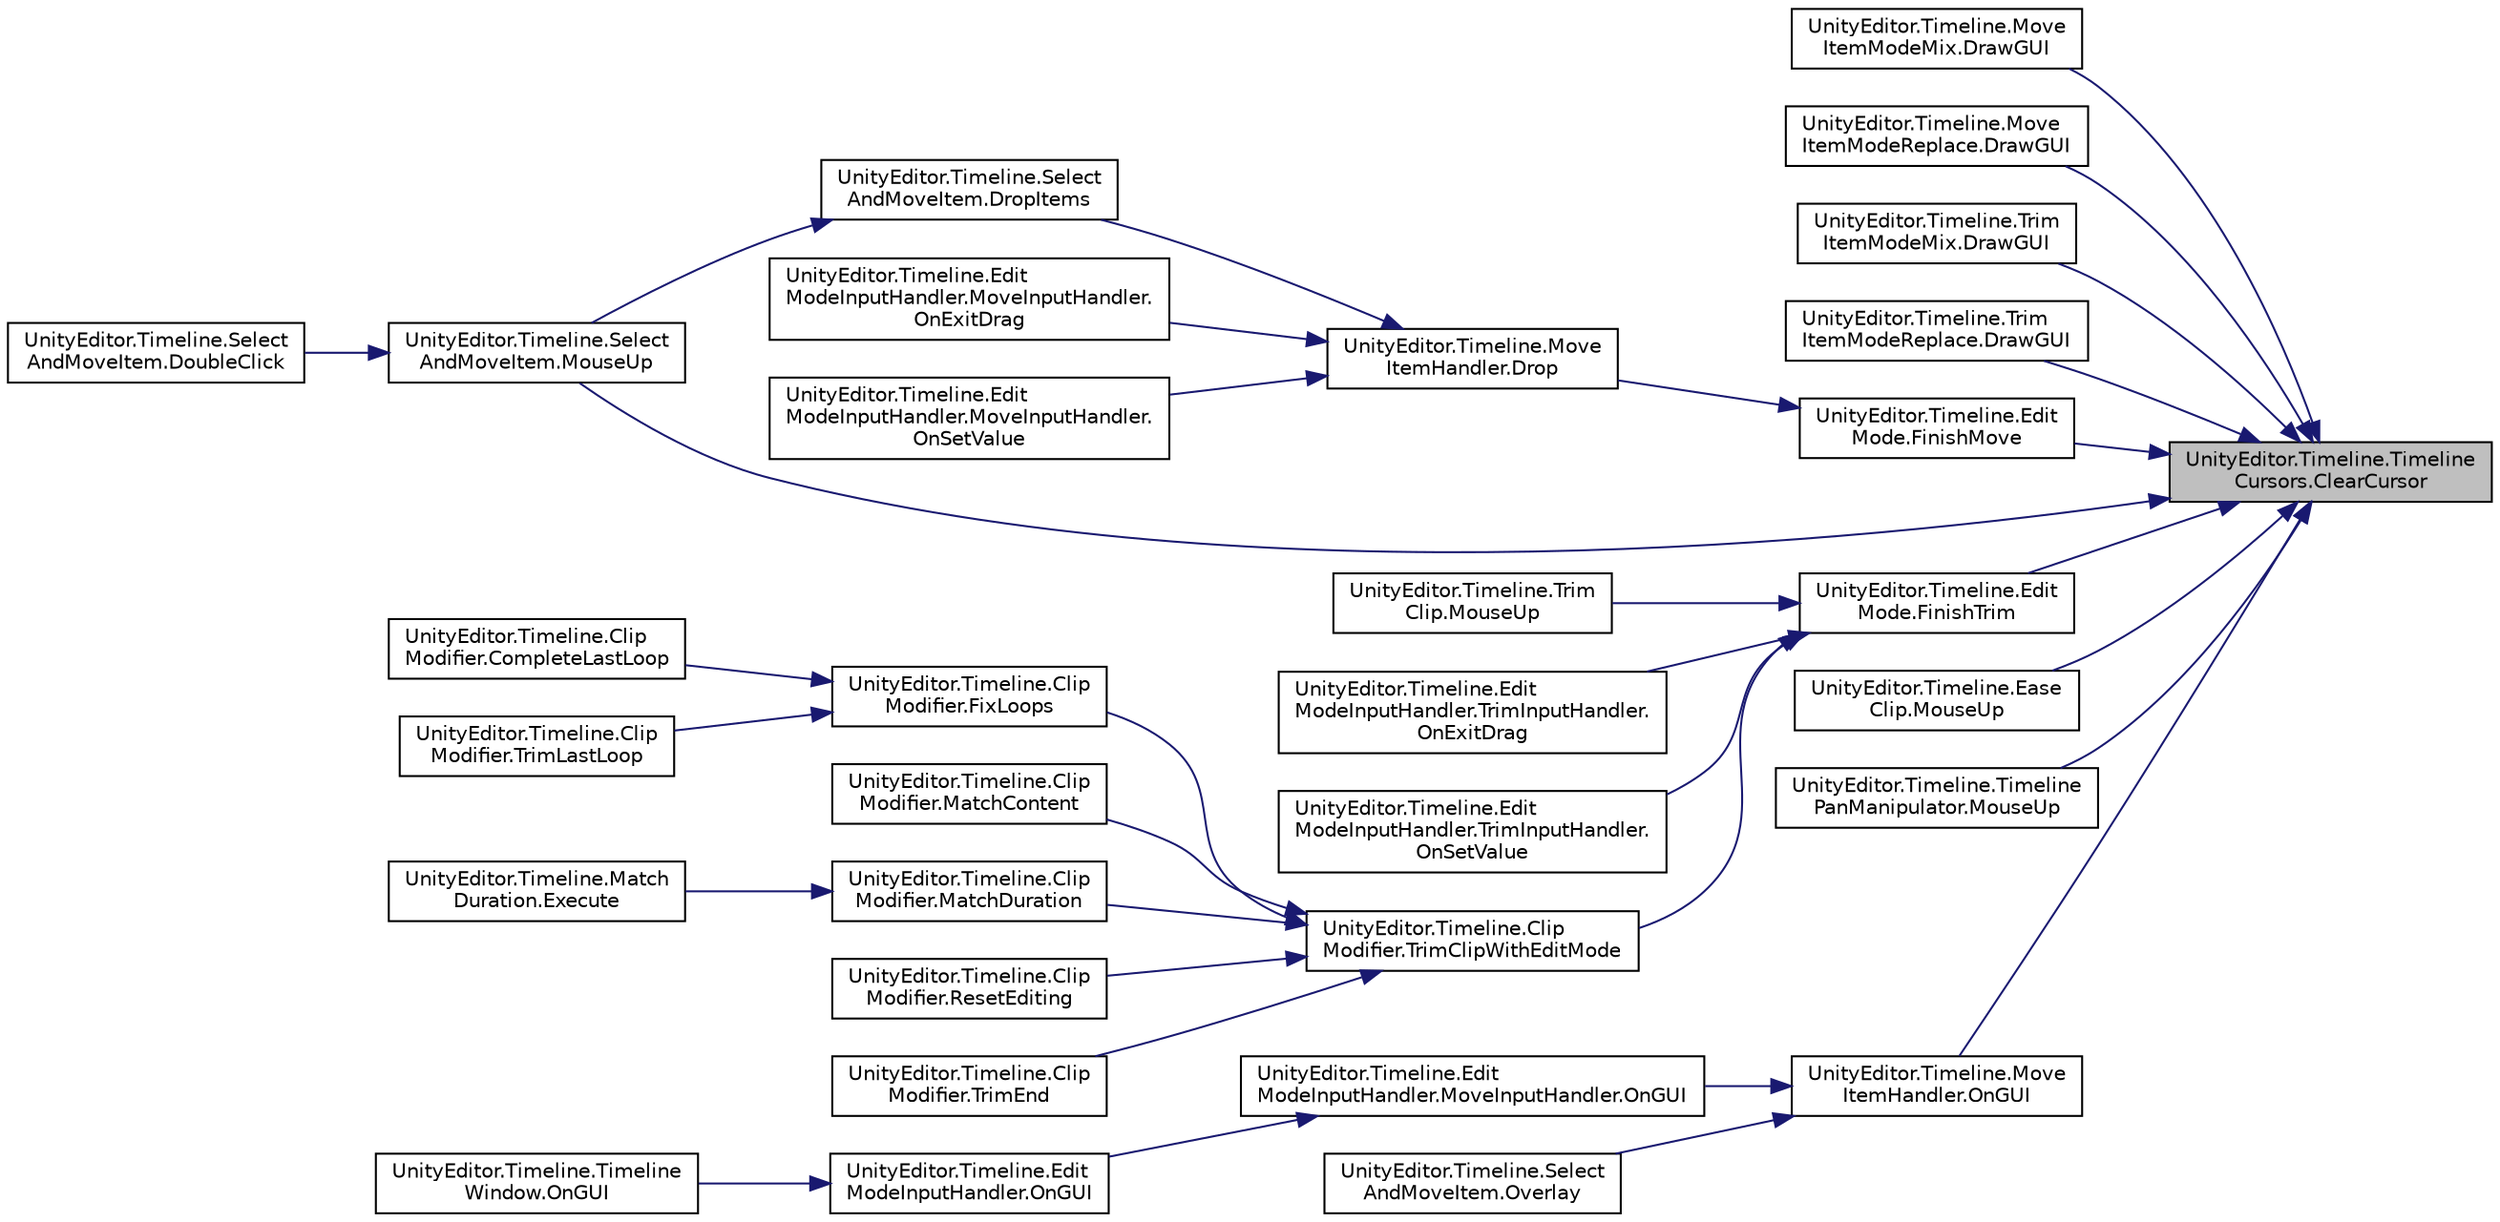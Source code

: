 digraph "UnityEditor.Timeline.TimelineCursors.ClearCursor"
{
 // LATEX_PDF_SIZE
  edge [fontname="Helvetica",fontsize="10",labelfontname="Helvetica",labelfontsize="10"];
  node [fontname="Helvetica",fontsize="10",shape=record];
  rankdir="RL";
  Node1 [label="UnityEditor.Timeline.Timeline\lCursors.ClearCursor",height=0.2,width=0.4,color="black", fillcolor="grey75", style="filled", fontcolor="black",tooltip=" "];
  Node1 -> Node2 [dir="back",color="midnightblue",fontsize="10",style="solid",fontname="Helvetica"];
  Node2 [label="UnityEditor.Timeline.Move\lItemModeMix.DrawGUI",height=0.2,width=0.4,color="black", fillcolor="white", style="filled",URL="$class_unity_editor_1_1_timeline_1_1_move_item_mode_mix.html#a3bd82d106943e3dc384cebfd98058e8c",tooltip=" "];
  Node1 -> Node3 [dir="back",color="midnightblue",fontsize="10",style="solid",fontname="Helvetica"];
  Node3 [label="UnityEditor.Timeline.Move\lItemModeReplace.DrawGUI",height=0.2,width=0.4,color="black", fillcolor="white", style="filled",URL="$class_unity_editor_1_1_timeline_1_1_move_item_mode_replace.html#a0c2bfbfbf293a8d34d7348e95c232609",tooltip=" "];
  Node1 -> Node4 [dir="back",color="midnightblue",fontsize="10",style="solid",fontname="Helvetica"];
  Node4 [label="UnityEditor.Timeline.Trim\lItemModeMix.DrawGUI",height=0.2,width=0.4,color="black", fillcolor="white", style="filled",URL="$class_unity_editor_1_1_timeline_1_1_trim_item_mode_mix.html#a97e548f9e61cd100f4fd77a7535d8b70",tooltip=" "];
  Node1 -> Node5 [dir="back",color="midnightblue",fontsize="10",style="solid",fontname="Helvetica"];
  Node5 [label="UnityEditor.Timeline.Trim\lItemModeReplace.DrawGUI",height=0.2,width=0.4,color="black", fillcolor="white", style="filled",URL="$class_unity_editor_1_1_timeline_1_1_trim_item_mode_replace.html#a187ad450b9df0556e0f3210c9d959462",tooltip=" "];
  Node1 -> Node6 [dir="back",color="midnightblue",fontsize="10",style="solid",fontname="Helvetica"];
  Node6 [label="UnityEditor.Timeline.Edit\lMode.FinishMove",height=0.2,width=0.4,color="black", fillcolor="white", style="filled",URL="$class_unity_editor_1_1_timeline_1_1_edit_mode.html#a65a01ef5fa96430145d99d00470f9578",tooltip=" "];
  Node6 -> Node7 [dir="back",color="midnightblue",fontsize="10",style="solid",fontname="Helvetica"];
  Node7 [label="UnityEditor.Timeline.Move\lItemHandler.Drop",height=0.2,width=0.4,color="black", fillcolor="white", style="filled",URL="$class_unity_editor_1_1_timeline_1_1_move_item_handler.html#a3569772e77425ba2b50916cf2710c721",tooltip=" "];
  Node7 -> Node8 [dir="back",color="midnightblue",fontsize="10",style="solid",fontname="Helvetica"];
  Node8 [label="UnityEditor.Timeline.Select\lAndMoveItem.DropItems",height=0.2,width=0.4,color="black", fillcolor="white", style="filled",URL="$class_unity_editor_1_1_timeline_1_1_select_and_move_item.html#abb4af5273c748931c4dac3649c3e3de5",tooltip=" "];
  Node8 -> Node9 [dir="back",color="midnightblue",fontsize="10",style="solid",fontname="Helvetica"];
  Node9 [label="UnityEditor.Timeline.Select\lAndMoveItem.MouseUp",height=0.2,width=0.4,color="black", fillcolor="white", style="filled",URL="$class_unity_editor_1_1_timeline_1_1_select_and_move_item.html#aecb8a0d92c548adb53b2ccc269fac49b",tooltip=" "];
  Node9 -> Node10 [dir="back",color="midnightblue",fontsize="10",style="solid",fontname="Helvetica"];
  Node10 [label="UnityEditor.Timeline.Select\lAndMoveItem.DoubleClick",height=0.2,width=0.4,color="black", fillcolor="white", style="filled",URL="$class_unity_editor_1_1_timeline_1_1_select_and_move_item.html#acc43f51dc81e97926496cbcd5f3d0056",tooltip=" "];
  Node7 -> Node11 [dir="back",color="midnightblue",fontsize="10",style="solid",fontname="Helvetica"];
  Node11 [label="UnityEditor.Timeline.Edit\lModeInputHandler.MoveInputHandler.\lOnExitDrag",height=0.2,width=0.4,color="black", fillcolor="white", style="filled",URL="$class_unity_editor_1_1_timeline_1_1_edit_mode_input_handler_1_1_move_input_handler.html#a32fbcfd0217b0c56aff95fe9982f45de",tooltip=" "];
  Node7 -> Node12 [dir="back",color="midnightblue",fontsize="10",style="solid",fontname="Helvetica"];
  Node12 [label="UnityEditor.Timeline.Edit\lModeInputHandler.MoveInputHandler.\lOnSetValue",height=0.2,width=0.4,color="black", fillcolor="white", style="filled",URL="$class_unity_editor_1_1_timeline_1_1_edit_mode_input_handler_1_1_move_input_handler.html#a2961feea5bfd6fbe261b6219eb2a5939",tooltip=" "];
  Node1 -> Node13 [dir="back",color="midnightblue",fontsize="10",style="solid",fontname="Helvetica"];
  Node13 [label="UnityEditor.Timeline.Edit\lMode.FinishTrim",height=0.2,width=0.4,color="black", fillcolor="white", style="filled",URL="$class_unity_editor_1_1_timeline_1_1_edit_mode.html#afa96bdbfbf805f3dc9aa7ad199436340",tooltip=" "];
  Node13 -> Node14 [dir="back",color="midnightblue",fontsize="10",style="solid",fontname="Helvetica"];
  Node14 [label="UnityEditor.Timeline.Trim\lClip.MouseUp",height=0.2,width=0.4,color="black", fillcolor="white", style="filled",URL="$class_unity_editor_1_1_timeline_1_1_trim_clip.html#adb57ef83f30b05cf17f63c8ad3866df5",tooltip=" "];
  Node13 -> Node15 [dir="back",color="midnightblue",fontsize="10",style="solid",fontname="Helvetica"];
  Node15 [label="UnityEditor.Timeline.Edit\lModeInputHandler.TrimInputHandler.\lOnExitDrag",height=0.2,width=0.4,color="black", fillcolor="white", style="filled",URL="$class_unity_editor_1_1_timeline_1_1_edit_mode_input_handler_1_1_trim_input_handler.html#adae4e326a200e710d1501b6bb40ac4bd",tooltip=" "];
  Node13 -> Node16 [dir="back",color="midnightblue",fontsize="10",style="solid",fontname="Helvetica"];
  Node16 [label="UnityEditor.Timeline.Edit\lModeInputHandler.TrimInputHandler.\lOnSetValue",height=0.2,width=0.4,color="black", fillcolor="white", style="filled",URL="$class_unity_editor_1_1_timeline_1_1_edit_mode_input_handler_1_1_trim_input_handler.html#a65ef30be2093fc6773ad0f03dd8f165a",tooltip=" "];
  Node13 -> Node17 [dir="back",color="midnightblue",fontsize="10",style="solid",fontname="Helvetica"];
  Node17 [label="UnityEditor.Timeline.Clip\lModifier.TrimClipWithEditMode",height=0.2,width=0.4,color="black", fillcolor="white", style="filled",URL="$class_unity_editor_1_1_timeline_1_1_clip_modifier.html#a4ecf4f0fdc12e626a9939d3fa8c61b84",tooltip=" "];
  Node17 -> Node18 [dir="back",color="midnightblue",fontsize="10",style="solid",fontname="Helvetica"];
  Node18 [label="UnityEditor.Timeline.Clip\lModifier.FixLoops",height=0.2,width=0.4,color="black", fillcolor="white", style="filled",URL="$class_unity_editor_1_1_timeline_1_1_clip_modifier.html#ab569c64798420c32c84394f7d4a28fae",tooltip=" "];
  Node18 -> Node19 [dir="back",color="midnightblue",fontsize="10",style="solid",fontname="Helvetica"];
  Node19 [label="UnityEditor.Timeline.Clip\lModifier.CompleteLastLoop",height=0.2,width=0.4,color="black", fillcolor="white", style="filled",URL="$class_unity_editor_1_1_timeline_1_1_clip_modifier.html#ada533e048efe9e9ea397688cb9ce0503",tooltip=" "];
  Node18 -> Node20 [dir="back",color="midnightblue",fontsize="10",style="solid",fontname="Helvetica"];
  Node20 [label="UnityEditor.Timeline.Clip\lModifier.TrimLastLoop",height=0.2,width=0.4,color="black", fillcolor="white", style="filled",URL="$class_unity_editor_1_1_timeline_1_1_clip_modifier.html#a6b51f9cc9ab057862764bb06af7bf299",tooltip=" "];
  Node17 -> Node21 [dir="back",color="midnightblue",fontsize="10",style="solid",fontname="Helvetica"];
  Node21 [label="UnityEditor.Timeline.Clip\lModifier.MatchContent",height=0.2,width=0.4,color="black", fillcolor="white", style="filled",URL="$class_unity_editor_1_1_timeline_1_1_clip_modifier.html#a92188b91ebf4a923c861935b4409b29f",tooltip=" "];
  Node17 -> Node22 [dir="back",color="midnightblue",fontsize="10",style="solid",fontname="Helvetica"];
  Node22 [label="UnityEditor.Timeline.Clip\lModifier.MatchDuration",height=0.2,width=0.4,color="black", fillcolor="white", style="filled",URL="$class_unity_editor_1_1_timeline_1_1_clip_modifier.html#a1a67e6747180c428d3239200dd9c663e",tooltip=" "];
  Node22 -> Node23 [dir="back",color="midnightblue",fontsize="10",style="solid",fontname="Helvetica"];
  Node23 [label="UnityEditor.Timeline.Match\lDuration.Execute",height=0.2,width=0.4,color="black", fillcolor="white", style="filled",URL="$class_unity_editor_1_1_timeline_1_1_match_duration.html#a2d655e50a82448e57ecf47e56a16264d",tooltip=" "];
  Node17 -> Node24 [dir="back",color="midnightblue",fontsize="10",style="solid",fontname="Helvetica"];
  Node24 [label="UnityEditor.Timeline.Clip\lModifier.ResetEditing",height=0.2,width=0.4,color="black", fillcolor="white", style="filled",URL="$class_unity_editor_1_1_timeline_1_1_clip_modifier.html#afb884708cf1a4cc3a90c943e2ef37006",tooltip=" "];
  Node17 -> Node25 [dir="back",color="midnightblue",fontsize="10",style="solid",fontname="Helvetica"];
  Node25 [label="UnityEditor.Timeline.Clip\lModifier.TrimEnd",height=0.2,width=0.4,color="black", fillcolor="white", style="filled",URL="$class_unity_editor_1_1_timeline_1_1_clip_modifier.html#a8a06320b1d8f23e401e5d0a8a4534007",tooltip=" "];
  Node1 -> Node26 [dir="back",color="midnightblue",fontsize="10",style="solid",fontname="Helvetica"];
  Node26 [label="UnityEditor.Timeline.Ease\lClip.MouseUp",height=0.2,width=0.4,color="black", fillcolor="white", style="filled",URL="$class_unity_editor_1_1_timeline_1_1_ease_clip.html#af3bd03bd3eef85b9bd1b4230816a1807",tooltip=" "];
  Node1 -> Node9 [dir="back",color="midnightblue",fontsize="10",style="solid",fontname="Helvetica"];
  Node1 -> Node27 [dir="back",color="midnightblue",fontsize="10",style="solid",fontname="Helvetica"];
  Node27 [label="UnityEditor.Timeline.Timeline\lPanManipulator.MouseUp",height=0.2,width=0.4,color="black", fillcolor="white", style="filled",URL="$class_unity_editor_1_1_timeline_1_1_timeline_pan_manipulator.html#a583be58ebaab178c375f587050241efa",tooltip=" "];
  Node1 -> Node28 [dir="back",color="midnightblue",fontsize="10",style="solid",fontname="Helvetica"];
  Node28 [label="UnityEditor.Timeline.Move\lItemHandler.OnGUI",height=0.2,width=0.4,color="black", fillcolor="white", style="filled",URL="$class_unity_editor_1_1_timeline_1_1_move_item_handler.html#ad8bec61d6764d51dc980d8b33f261329",tooltip=" "];
  Node28 -> Node29 [dir="back",color="midnightblue",fontsize="10",style="solid",fontname="Helvetica"];
  Node29 [label="UnityEditor.Timeline.Edit\lModeInputHandler.MoveInputHandler.OnGUI",height=0.2,width=0.4,color="black", fillcolor="white", style="filled",URL="$class_unity_editor_1_1_timeline_1_1_edit_mode_input_handler_1_1_move_input_handler.html#a35a3bcd948982bd9cd8b0d2c047130b9",tooltip=" "];
  Node29 -> Node30 [dir="back",color="midnightblue",fontsize="10",style="solid",fontname="Helvetica"];
  Node30 [label="UnityEditor.Timeline.Edit\lModeInputHandler.OnGUI",height=0.2,width=0.4,color="black", fillcolor="white", style="filled",URL="$class_unity_editor_1_1_timeline_1_1_edit_mode_input_handler.html#ad58b7623e3306c66106cc13f8d263b24",tooltip=" "];
  Node30 -> Node31 [dir="back",color="midnightblue",fontsize="10",style="solid",fontname="Helvetica"];
  Node31 [label="UnityEditor.Timeline.Timeline\lWindow.OnGUI",height=0.2,width=0.4,color="black", fillcolor="white", style="filled",URL="$class_unity_editor_1_1_timeline_1_1_timeline_window.html#a7327db99348d465b7c37571f863e05e6",tooltip=" "];
  Node28 -> Node32 [dir="back",color="midnightblue",fontsize="10",style="solid",fontname="Helvetica"];
  Node32 [label="UnityEditor.Timeline.Select\lAndMoveItem.Overlay",height=0.2,width=0.4,color="black", fillcolor="white", style="filled",URL="$class_unity_editor_1_1_timeline_1_1_select_and_move_item.html#ad5d4f7cc6db5e644894ab1bc095b2dfc",tooltip=" "];
}
